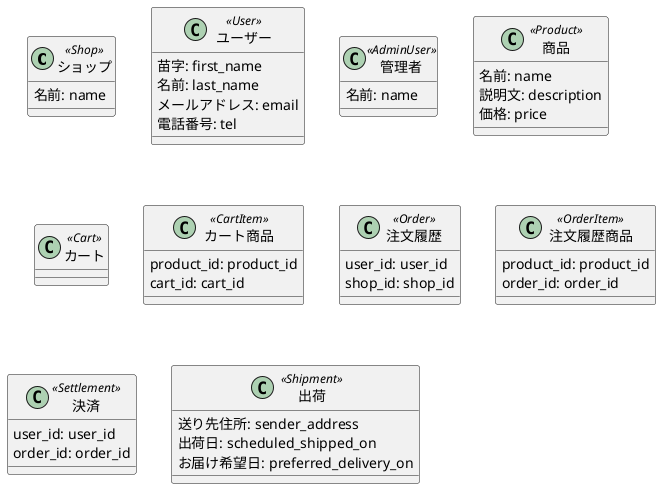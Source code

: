 @startuml

class ショップ <<Shop>>{
  名前: name
}
class ユーザー <<User>>{
  苗字: first_name
  名前: last_name
  メールアドレス: email
  電話番号: tel
}
class 管理者 <<AdminUser>>{
  名前: name
}

class 商品 <<Product>>{
  名前: name
  説明文: description
  価格: price
}

class カート <<Cart>>{
}

class カート商品 <<CartItem>>{
  product_id: product_id
  cart_id: cart_id
}

class 注文履歴 <<Order>>{
  user_id: user_id
  shop_id: shop_id
}

class 注文履歴商品 <<OrderItem>>{
  product_id: product_id
  order_id: order_id
}

class 決済 <<Settlement>>{
  user_id: user_id
  order_id: order_id
}

class 出荷 <<Shipment>>{
  送り先住所: sender_address
  出荷日: scheduled_shipped_on
  お届け希望日: preferred_delivery_on
}


@enduml

' product#index → product#index → cart#show → user#register → user#confirm → order（履歴）#create
